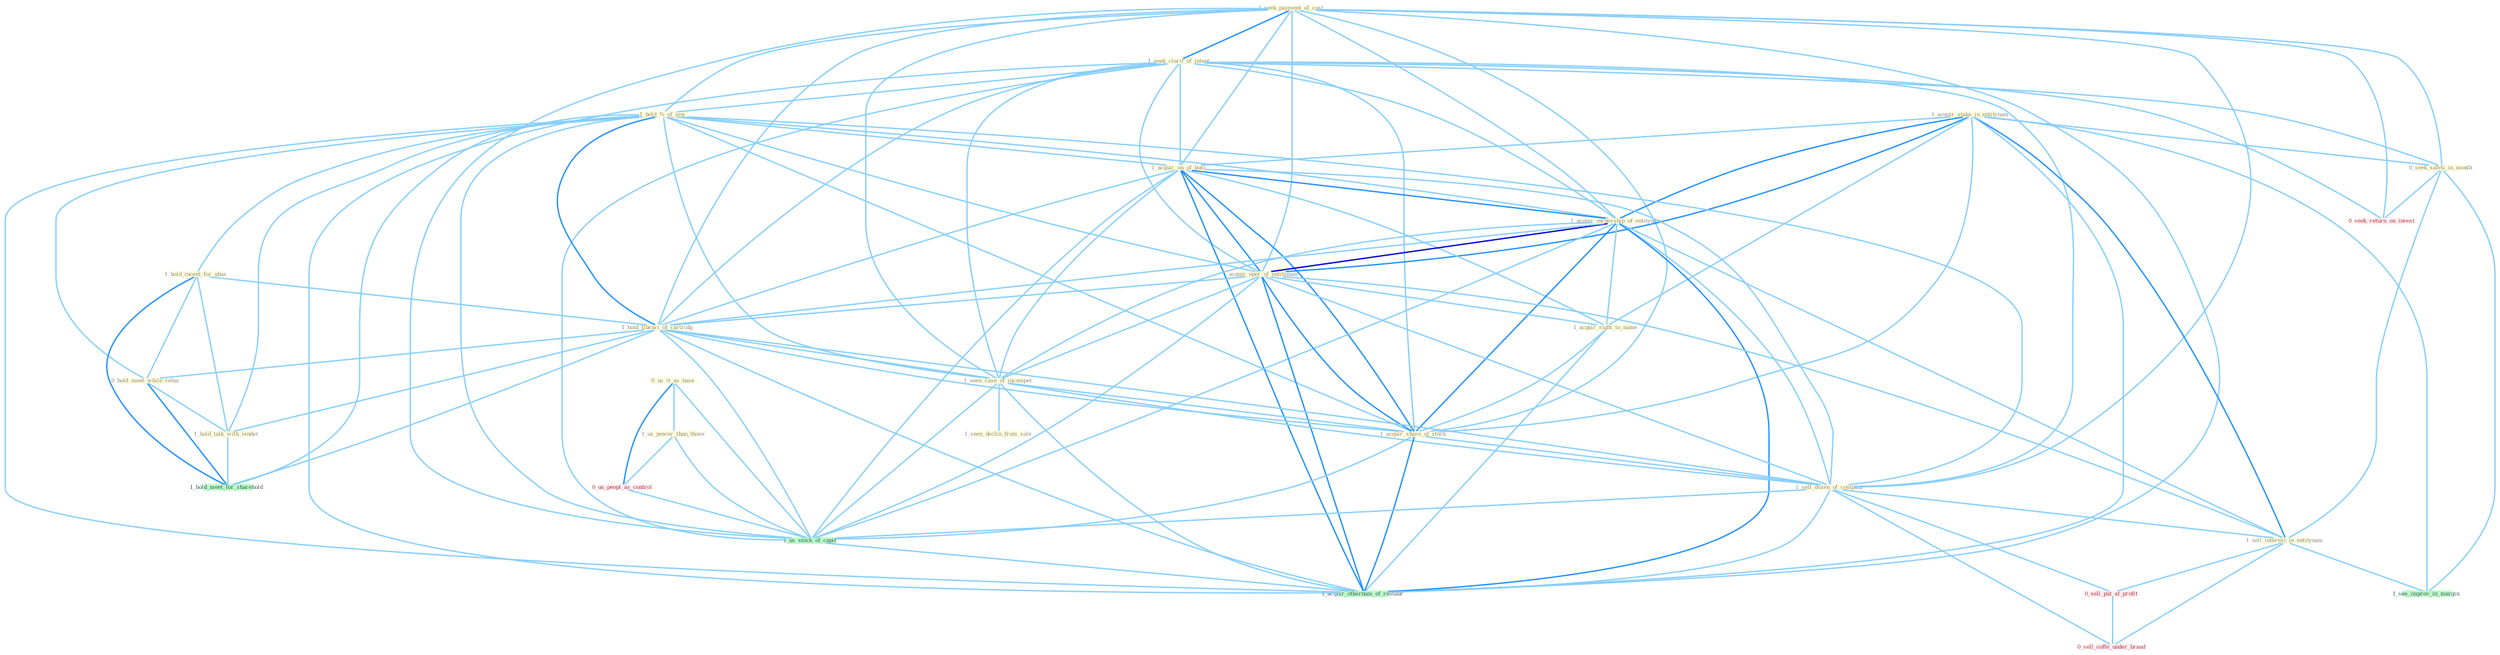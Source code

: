 Graph G{ 
    node
    [shape=polygon,style=filled,width=.5,height=.06,color="#BDFCC9",fixedsize=true,fontsize=4,
    fontcolor="#2f4f4f"];
    {node
    [color="#ffffe0", fontcolor="#8b7d6b"] "1_seek_payment_of_cost " "1_seek_clarif_of_intent " "1_acquir_stake_in_entitynam " "1_hold_%_of_yen " "1_acquir_on_of_busi " "0_us_it_as_base " "0_seek_safeti_in_month " "1_acquir_ownership_of_entitynam " "1_acquir_oper_of_entitynam " "1_acquir_right_to_name " "1_hold_incent_for_abus " "1_hold_librari_of_cartridg " "0_hold_meet_while_refus " "1_seen_case_of_incompet " "1_us_power_than_those " "1_acquir_share_of_stock " "1_hold_talk_with_lender " "1_seen_declin_from_sale " "1_sell_dozen_of_compani " "1_sell_interest_in_entitynam "}
{node [color="#fff0f5", fontcolor="#b22222"] "0_us_peopl_as_control " "0_sell_put_at_profit " "0_seek_return_on_invest " "0_sell_coffe_under_brand "}
edge [color="#B0E2FF"];

	"1_seek_payment_of_cost " -- "1_seek_clarif_of_intent " [w="2", color="#1e90ff" , len=0.8];
	"1_seek_payment_of_cost " -- "1_hold_%_of_yen " [w="1", color="#87cefa" ];
	"1_seek_payment_of_cost " -- "1_acquir_on_of_busi " [w="1", color="#87cefa" ];
	"1_seek_payment_of_cost " -- "0_seek_safeti_in_month " [w="1", color="#87cefa" ];
	"1_seek_payment_of_cost " -- "1_acquir_ownership_of_entitynam " [w="1", color="#87cefa" ];
	"1_seek_payment_of_cost " -- "1_acquir_oper_of_entitynam " [w="1", color="#87cefa" ];
	"1_seek_payment_of_cost " -- "1_hold_librari_of_cartridg " [w="1", color="#87cefa" ];
	"1_seek_payment_of_cost " -- "1_seen_case_of_incompet " [w="1", color="#87cefa" ];
	"1_seek_payment_of_cost " -- "1_acquir_share_of_stock " [w="1", color="#87cefa" ];
	"1_seek_payment_of_cost " -- "1_sell_dozen_of_compani " [w="1", color="#87cefa" ];
	"1_seek_payment_of_cost " -- "0_seek_return_on_invest " [w="1", color="#87cefa" ];
	"1_seek_payment_of_cost " -- "1_us_stock_of_capit " [w="1", color="#87cefa" ];
	"1_seek_payment_of_cost " -- "1_acquir_othernum_of_restaur " [w="1", color="#87cefa" ];
	"1_seek_clarif_of_intent " -- "1_hold_%_of_yen " [w="1", color="#87cefa" ];
	"1_seek_clarif_of_intent " -- "1_acquir_on_of_busi " [w="1", color="#87cefa" ];
	"1_seek_clarif_of_intent " -- "0_seek_safeti_in_month " [w="1", color="#87cefa" ];
	"1_seek_clarif_of_intent " -- "1_acquir_ownership_of_entitynam " [w="1", color="#87cefa" ];
	"1_seek_clarif_of_intent " -- "1_acquir_oper_of_entitynam " [w="1", color="#87cefa" ];
	"1_seek_clarif_of_intent " -- "1_hold_librari_of_cartridg " [w="1", color="#87cefa" ];
	"1_seek_clarif_of_intent " -- "1_seen_case_of_incompet " [w="1", color="#87cefa" ];
	"1_seek_clarif_of_intent " -- "1_acquir_share_of_stock " [w="1", color="#87cefa" ];
	"1_seek_clarif_of_intent " -- "1_sell_dozen_of_compani " [w="1", color="#87cefa" ];
	"1_seek_clarif_of_intent " -- "0_seek_return_on_invest " [w="1", color="#87cefa" ];
	"1_seek_clarif_of_intent " -- "1_us_stock_of_capit " [w="1", color="#87cefa" ];
	"1_seek_clarif_of_intent " -- "1_acquir_othernum_of_restaur " [w="1", color="#87cefa" ];
	"1_acquir_stake_in_entitynam " -- "1_acquir_on_of_busi " [w="1", color="#87cefa" ];
	"1_acquir_stake_in_entitynam " -- "0_seek_safeti_in_month " [w="1", color="#87cefa" ];
	"1_acquir_stake_in_entitynam " -- "1_acquir_ownership_of_entitynam " [w="2", color="#1e90ff" , len=0.8];
	"1_acquir_stake_in_entitynam " -- "1_acquir_oper_of_entitynam " [w="2", color="#1e90ff" , len=0.8];
	"1_acquir_stake_in_entitynam " -- "1_acquir_right_to_name " [w="1", color="#87cefa" ];
	"1_acquir_stake_in_entitynam " -- "1_acquir_share_of_stock " [w="1", color="#87cefa" ];
	"1_acquir_stake_in_entitynam " -- "1_sell_interest_in_entitynam " [w="2", color="#1e90ff" , len=0.8];
	"1_acquir_stake_in_entitynam " -- "1_see_improv_in_margin " [w="1", color="#87cefa" ];
	"1_acquir_stake_in_entitynam " -- "1_acquir_othernum_of_restaur " [w="1", color="#87cefa" ];
	"1_hold_%_of_yen " -- "1_acquir_on_of_busi " [w="1", color="#87cefa" ];
	"1_hold_%_of_yen " -- "1_acquir_ownership_of_entitynam " [w="1", color="#87cefa" ];
	"1_hold_%_of_yen " -- "1_acquir_oper_of_entitynam " [w="1", color="#87cefa" ];
	"1_hold_%_of_yen " -- "1_hold_incent_for_abus " [w="1", color="#87cefa" ];
	"1_hold_%_of_yen " -- "1_hold_librari_of_cartridg " [w="2", color="#1e90ff" , len=0.8];
	"1_hold_%_of_yen " -- "0_hold_meet_while_refus " [w="1", color="#87cefa" ];
	"1_hold_%_of_yen " -- "1_seen_case_of_incompet " [w="1", color="#87cefa" ];
	"1_hold_%_of_yen " -- "1_acquir_share_of_stock " [w="1", color="#87cefa" ];
	"1_hold_%_of_yen " -- "1_hold_talk_with_lender " [w="1", color="#87cefa" ];
	"1_hold_%_of_yen " -- "1_sell_dozen_of_compani " [w="1", color="#87cefa" ];
	"1_hold_%_of_yen " -- "1_us_stock_of_capit " [w="1", color="#87cefa" ];
	"1_hold_%_of_yen " -- "1_hold_meet_for_sharehold " [w="1", color="#87cefa" ];
	"1_hold_%_of_yen " -- "1_acquir_othernum_of_restaur " [w="1", color="#87cefa" ];
	"1_acquir_on_of_busi " -- "1_acquir_ownership_of_entitynam " [w="2", color="#1e90ff" , len=0.8];
	"1_acquir_on_of_busi " -- "1_acquir_oper_of_entitynam " [w="2", color="#1e90ff" , len=0.8];
	"1_acquir_on_of_busi " -- "1_acquir_right_to_name " [w="1", color="#87cefa" ];
	"1_acquir_on_of_busi " -- "1_hold_librari_of_cartridg " [w="1", color="#87cefa" ];
	"1_acquir_on_of_busi " -- "1_seen_case_of_incompet " [w="1", color="#87cefa" ];
	"1_acquir_on_of_busi " -- "1_acquir_share_of_stock " [w="2", color="#1e90ff" , len=0.8];
	"1_acquir_on_of_busi " -- "1_sell_dozen_of_compani " [w="1", color="#87cefa" ];
	"1_acquir_on_of_busi " -- "1_us_stock_of_capit " [w="1", color="#87cefa" ];
	"1_acquir_on_of_busi " -- "1_acquir_othernum_of_restaur " [w="2", color="#1e90ff" , len=0.8];
	"0_us_it_as_base " -- "1_us_power_than_those " [w="1", color="#87cefa" ];
	"0_us_it_as_base " -- "0_us_peopl_as_control " [w="2", color="#1e90ff" , len=0.8];
	"0_us_it_as_base " -- "1_us_stock_of_capit " [w="1", color="#87cefa" ];
	"0_seek_safeti_in_month " -- "1_sell_interest_in_entitynam " [w="1", color="#87cefa" ];
	"0_seek_safeti_in_month " -- "0_seek_return_on_invest " [w="1", color="#87cefa" ];
	"0_seek_safeti_in_month " -- "1_see_improv_in_margin " [w="1", color="#87cefa" ];
	"1_acquir_ownership_of_entitynam " -- "1_acquir_oper_of_entitynam " [w="3", color="#0000cd" , len=0.6];
	"1_acquir_ownership_of_entitynam " -- "1_acquir_right_to_name " [w="1", color="#87cefa" ];
	"1_acquir_ownership_of_entitynam " -- "1_hold_librari_of_cartridg " [w="1", color="#87cefa" ];
	"1_acquir_ownership_of_entitynam " -- "1_seen_case_of_incompet " [w="1", color="#87cefa" ];
	"1_acquir_ownership_of_entitynam " -- "1_acquir_share_of_stock " [w="2", color="#1e90ff" , len=0.8];
	"1_acquir_ownership_of_entitynam " -- "1_sell_dozen_of_compani " [w="1", color="#87cefa" ];
	"1_acquir_ownership_of_entitynam " -- "1_sell_interest_in_entitynam " [w="1", color="#87cefa" ];
	"1_acquir_ownership_of_entitynam " -- "1_us_stock_of_capit " [w="1", color="#87cefa" ];
	"1_acquir_ownership_of_entitynam " -- "1_acquir_othernum_of_restaur " [w="2", color="#1e90ff" , len=0.8];
	"1_acquir_oper_of_entitynam " -- "1_acquir_right_to_name " [w="1", color="#87cefa" ];
	"1_acquir_oper_of_entitynam " -- "1_hold_librari_of_cartridg " [w="1", color="#87cefa" ];
	"1_acquir_oper_of_entitynam " -- "1_seen_case_of_incompet " [w="1", color="#87cefa" ];
	"1_acquir_oper_of_entitynam " -- "1_acquir_share_of_stock " [w="2", color="#1e90ff" , len=0.8];
	"1_acquir_oper_of_entitynam " -- "1_sell_dozen_of_compani " [w="1", color="#87cefa" ];
	"1_acquir_oper_of_entitynam " -- "1_sell_interest_in_entitynam " [w="1", color="#87cefa" ];
	"1_acquir_oper_of_entitynam " -- "1_us_stock_of_capit " [w="1", color="#87cefa" ];
	"1_acquir_oper_of_entitynam " -- "1_acquir_othernum_of_restaur " [w="2", color="#1e90ff" , len=0.8];
	"1_acquir_right_to_name " -- "1_acquir_share_of_stock " [w="1", color="#87cefa" ];
	"1_acquir_right_to_name " -- "1_acquir_othernum_of_restaur " [w="1", color="#87cefa" ];
	"1_hold_incent_for_abus " -- "1_hold_librari_of_cartridg " [w="1", color="#87cefa" ];
	"1_hold_incent_for_abus " -- "0_hold_meet_while_refus " [w="1", color="#87cefa" ];
	"1_hold_incent_for_abus " -- "1_hold_talk_with_lender " [w="1", color="#87cefa" ];
	"1_hold_incent_for_abus " -- "1_hold_meet_for_sharehold " [w="2", color="#1e90ff" , len=0.8];
	"1_hold_librari_of_cartridg " -- "0_hold_meet_while_refus " [w="1", color="#87cefa" ];
	"1_hold_librari_of_cartridg " -- "1_seen_case_of_incompet " [w="1", color="#87cefa" ];
	"1_hold_librari_of_cartridg " -- "1_acquir_share_of_stock " [w="1", color="#87cefa" ];
	"1_hold_librari_of_cartridg " -- "1_hold_talk_with_lender " [w="1", color="#87cefa" ];
	"1_hold_librari_of_cartridg " -- "1_sell_dozen_of_compani " [w="1", color="#87cefa" ];
	"1_hold_librari_of_cartridg " -- "1_us_stock_of_capit " [w="1", color="#87cefa" ];
	"1_hold_librari_of_cartridg " -- "1_hold_meet_for_sharehold " [w="1", color="#87cefa" ];
	"1_hold_librari_of_cartridg " -- "1_acquir_othernum_of_restaur " [w="1", color="#87cefa" ];
	"0_hold_meet_while_refus " -- "1_hold_talk_with_lender " [w="1", color="#87cefa" ];
	"0_hold_meet_while_refus " -- "1_hold_meet_for_sharehold " [w="2", color="#1e90ff" , len=0.8];
	"1_seen_case_of_incompet " -- "1_acquir_share_of_stock " [w="1", color="#87cefa" ];
	"1_seen_case_of_incompet " -- "1_seen_declin_from_sale " [w="1", color="#87cefa" ];
	"1_seen_case_of_incompet " -- "1_sell_dozen_of_compani " [w="1", color="#87cefa" ];
	"1_seen_case_of_incompet " -- "1_us_stock_of_capit " [w="1", color="#87cefa" ];
	"1_seen_case_of_incompet " -- "1_acquir_othernum_of_restaur " [w="1", color="#87cefa" ];
	"1_us_power_than_those " -- "0_us_peopl_as_control " [w="1", color="#87cefa" ];
	"1_us_power_than_those " -- "1_us_stock_of_capit " [w="1", color="#87cefa" ];
	"1_acquir_share_of_stock " -- "1_sell_dozen_of_compani " [w="1", color="#87cefa" ];
	"1_acquir_share_of_stock " -- "1_us_stock_of_capit " [w="1", color="#87cefa" ];
	"1_acquir_share_of_stock " -- "1_acquir_othernum_of_restaur " [w="2", color="#1e90ff" , len=0.8];
	"1_hold_talk_with_lender " -- "1_hold_meet_for_sharehold " [w="1", color="#87cefa" ];
	"1_sell_dozen_of_compani " -- "1_sell_interest_in_entitynam " [w="1", color="#87cefa" ];
	"1_sell_dozen_of_compani " -- "0_sell_put_at_profit " [w="1", color="#87cefa" ];
	"1_sell_dozen_of_compani " -- "1_us_stock_of_capit " [w="1", color="#87cefa" ];
	"1_sell_dozen_of_compani " -- "0_sell_coffe_under_brand " [w="1", color="#87cefa" ];
	"1_sell_dozen_of_compani " -- "1_acquir_othernum_of_restaur " [w="1", color="#87cefa" ];
	"1_sell_interest_in_entitynam " -- "0_sell_put_at_profit " [w="1", color="#87cefa" ];
	"1_sell_interest_in_entitynam " -- "1_see_improv_in_margin " [w="1", color="#87cefa" ];
	"1_sell_interest_in_entitynam " -- "0_sell_coffe_under_brand " [w="1", color="#87cefa" ];
	"0_us_peopl_as_control " -- "1_us_stock_of_capit " [w="1", color="#87cefa" ];
	"0_sell_put_at_profit " -- "0_sell_coffe_under_brand " [w="1", color="#87cefa" ];
	"1_us_stock_of_capit " -- "1_acquir_othernum_of_restaur " [w="1", color="#87cefa" ];
}